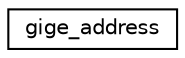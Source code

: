 digraph "Graphical Class Hierarchy"
{
 // INTERACTIVE_SVG=YES
  edge [fontname="Helvetica",fontsize="10",labelfontname="Helvetica",labelfontsize="10"];
  node [fontname="Helvetica",fontsize="10",shape=record];
  rankdir="LR";
  Node0 [label="gige_address",height=0.2,width=0.4,color="black", fillcolor="white", style="filled",URL="$structgige__address.html"];
}
